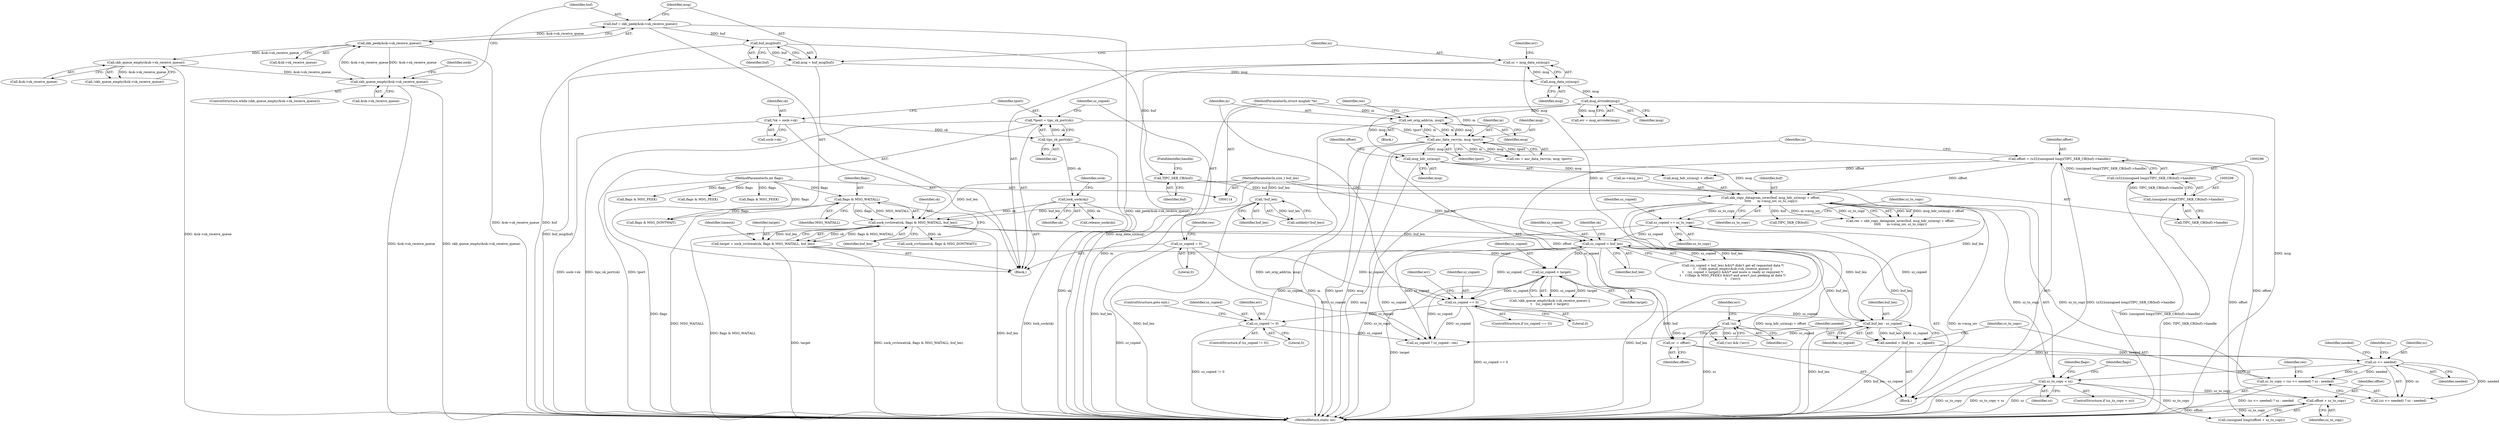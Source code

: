 digraph "0_linux_60085c3d009b0df252547adb336d1ccca5ce52ec_0@API" {
"1000356" [label="(Call,offset + sz_to_copy)"];
"1000293" [label="(Call,offset = (u32)(unsigned long)(TIPC_SKB_CB(buf)->handle))"];
"1000295" [label="(Call,(u32)(unsigned long)(TIPC_SKB_CB(buf)->handle))"];
"1000297" [label="(Call,(unsigned long)(TIPC_SKB_CB(buf)->handle))"];
"1000338" [label="(Call,sz_to_copy < sz)"];
"1000321" [label="(Call,skb_copy_datagram_iovec(buf, msg_hdr_sz(msg) + offset,\n\t\t\t\t\t      m->msg_iov, sz_to_copy))"];
"1000300" [label="(Call,TIPC_SKB_CB(buf))"];
"1000251" [label="(Call,buf_msg(buf))"];
"1000242" [label="(Call,buf = skb_peek(&sk->sk_receive_queue))"];
"1000244" [label="(Call,skb_peek(&sk->sk_receive_queue))"];
"1000198" [label="(Call,skb_queue_empty(&sk->sk_receive_queue))"];
"1000415" [label="(Call,skb_queue_empty(&sk->sk_receive_queue))"];
"1000324" [label="(Call,msg_hdr_sz(msg))"];
"1000259" [label="(Call,msg_errcode(msg))"];
"1000255" [label="(Call,msg_data_sz(msg))"];
"1000249" [label="(Call,msg = buf_msg(buf))"];
"1000281" [label="(Call,anc_data_recv(m, msg, tport))"];
"1000276" [label="(Call,set_orig_addr(m, msg))"];
"1000117" [label="(MethodParameterIn,struct msghdr *m)"];
"1000128" [label="(Call,*tport = tipc_sk_port(sk))"];
"1000130" [label="(Call,tipc_sk_port(sk))"];
"1000122" [label="(Call,*sk = sock->sk)"];
"1000311" [label="(Call,sz_to_copy = (sz <= needed) ? sz : needed)"];
"1000314" [label="(Call,sz <= needed)"];
"1000303" [label="(Call,sz -= offset)"];
"1000263" [label="(Call,!sz)"];
"1000253" [label="(Call,sz = msg_data_sz(msg))"];
"1000306" [label="(Call,needed = (buf_len - sz_copied))"];
"1000308" [label="(Call,buf_len - sz_copied)"];
"1000183" [label="(Call,sock_rcvlowat(sk, flags & MSG_WAITALL, buf_len))"];
"1000155" [label="(Call,lock_sock(sk))"];
"1000185" [label="(Call,flags & MSG_WAITALL)"];
"1000119" [label="(MethodParameterIn,int flags)"];
"1000150" [label="(Call,!buf_len)"];
"1000118" [label="(MethodParameterIn,size_t buf_len)"];
"1000409" [label="(Call,sz_copied < buf_len)"];
"1000363" [label="(Call,sz_copied != 0)"];
"1000272" [label="(Call,sz_copied == 0)"];
"1000140" [label="(Call,sz_copied = 0)"];
"1000420" [label="(Call,sz_copied < target)"];
"1000181" [label="(Call,target = sock_rcvlowat(sk, flags & MSG_WAITALL, buf_len))"];
"1000334" [label="(Call,sz_copied += sz_to_copy)"];
"1000408" [label="(Call,(sz_copied < buf_len) &&\t/* didn't get all requested data */\n\t    (!skb_queue_empty(&sk->sk_receive_queue) ||\n\t    (sz_copied < target)) &&\t/* and more is ready or required */\n\t    (!(flags & MSG_PEEK)) &&\t/* and aren't just peeking at data */\n\t    (!err))"];
"1000422" [label="(Identifier,target)"];
"1000242" [label="(Call,buf = skb_peek(&sk->sk_receive_queue))"];
"1000339" [label="(Identifier,sz_to_copy)"];
"1000322" [label="(Identifier,buf)"];
"1000327" [label="(Call,m->msg_iov)"];
"1000362" [label="(ControlStructure,if (sz_copied != 0))"];
"1000191" [label="(Call,sock_rcvtimeo(sk, flags & MSG_DONTWAIT))"];
"1000262" [label="(Call,(!sz) && (!err))"];
"1000319" [label="(Call,res = skb_copy_datagram_iovec(buf, msg_hdr_sz(msg) + offset,\n\t\t\t\t\t      m->msg_iov, sz_to_copy))"];
"1000257" [label="(Call,err = msg_errcode(msg))"];
"1000243" [label="(Identifier,buf)"];
"1000290" [label="(Identifier,err)"];
"1000439" [label="(MethodReturn,static int)"];
"1000253" [label="(Call,sz = msg_data_sz(msg))"];
"1000318" [label="(Identifier,needed)"];
"1000326" [label="(Identifier,offset)"];
"1000307" [label="(Identifier,needed)"];
"1000336" [label="(Identifier,sz_to_copy)"];
"1000117" [label="(MethodParameterIn,struct msghdr *m)"];
"1000282" [label="(Identifier,m)"];
"1000325" [label="(Identifier,msg)"];
"1000324" [label="(Call,msg_hdr_sz(msg))"];
"1000140" [label="(Call,sz_copied = 0)"];
"1000284" [label="(Identifier,tport)"];
"1000415" [label="(Call,skb_queue_empty(&sk->sk_receive_queue))"];
"1000302" [label="(FieldIdentifier,handle)"];
"1000274" [label="(Literal,0)"];
"1000156" [label="(Identifier,sk)"];
"1000309" [label="(Identifier,buf_len)"];
"1000299" [label="(Call,TIPC_SKB_CB(buf)->handle)"];
"1000130" [label="(Call,tipc_sk_port(sk))"];
"1000365" [label="(Literal,0)"];
"1000279" [label="(Call,res = anc_data_recv(m, msg, tport))"];
"1000283" [label="(Identifier,msg)"];
"1000185" [label="(Call,flags & MSG_WAITALL)"];
"1000245" [label="(Call,&sk->sk_receive_queue)"];
"1000181" [label="(Call,target = sock_rcvlowat(sk, flags & MSG_WAITALL, buf_len))"];
"1000414" [label="(Call,!skb_queue_empty(&sk->sk_receive_queue))"];
"1000119" [label="(MethodParameterIn,int flags)"];
"1000255" [label="(Call,msg_data_sz(msg))"];
"1000249" [label="(Call,msg = buf_msg(buf))"];
"1000387" [label="(Identifier,flags)"];
"1000129" [label="(Identifier,tport)"];
"1000291" [label="(Block,)"];
"1000187" [label="(Identifier,MSG_WAITALL)"];
"1000123" [label="(Identifier,sk)"];
"1000435" [label="(Call,sz_copied ? sz_copied : res)"];
"1000244" [label="(Call,skb_peek(&sk->sk_receive_queue))"];
"1000356" [label="(Call,offset + sz_to_copy)"];
"1000432" [label="(Call,release_sock(sk))"];
"1000146" [label="(Identifier,res)"];
"1000128" [label="(Call,*tport = tipc_sk_port(sk))"];
"1000308" [label="(Call,buf_len - sz_copied)"];
"1000276" [label="(Call,set_orig_addr(m, msg))"];
"1000190" [label="(Identifier,timeout)"];
"1000295" [label="(Call,(u32)(unsigned long)(TIPC_SKB_CB(buf)->handle))"];
"1000409" [label="(Call,sz_copied < buf_len)"];
"1000122" [label="(Call,*sk = sock->sk)"];
"1000320" [label="(Identifier,res)"];
"1000301" [label="(Identifier,buf)"];
"1000149" [label="(Call,unlikely(!buf_len))"];
"1000418" [label="(Identifier,sk)"];
"1000182" [label="(Identifier,target)"];
"1000345" [label="(Identifier,flags)"];
"1000184" [label="(Identifier,sk)"];
"1000335" [label="(Identifier,sz_copied)"];
"1000425" [label="(Call,flags & MSG_PEEK)"];
"1000358" [label="(Identifier,sz_to_copy)"];
"1000183" [label="(Call,sock_rcvlowat(sk, flags & MSG_WAITALL, buf_len))"];
"1000304" [label="(Identifier,sz)"];
"1000338" [label="(Call,sz_to_copy < sz)"];
"1000266" [label="(Identifier,err)"];
"1000263" [label="(Call,!sz)"];
"1000264" [label="(Identifier,sz)"];
"1000281" [label="(Call,anc_data_recv(m, msg, tport))"];
"1000278" [label="(Identifier,msg)"];
"1000259" [label="(Call,msg_errcode(msg))"];
"1000420" [label="(Call,sz_copied < target)"];
"1000411" [label="(Identifier,buf_len)"];
"1000340" [label="(Identifier,sz)"];
"1000354" [label="(Call,(unsigned long)(offset + sz_to_copy))"];
"1000198" [label="(Call,skb_queue_empty(&sk->sk_receive_queue))"];
"1000311" [label="(Call,sz_to_copy = (sz <= needed) ? sz : needed)"];
"1000421" [label="(Identifier,sz_copied)"];
"1000120" [label="(Block,)"];
"1000258" [label="(Identifier,err)"];
"1000186" [label="(Identifier,flags)"];
"1000305" [label="(Identifier,offset)"];
"1000151" [label="(Identifier,buf_len)"];
"1000131" [label="(Identifier,sk)"];
"1000207" [label="(Identifier,sock)"];
"1000260" [label="(Identifier,msg)"];
"1000250" [label="(Identifier,msg)"];
"1000197" [label="(ControlStructure,while (skb_queue_empty(&sk->sk_receive_queue)))"];
"1000273" [label="(Identifier,sz_copied)"];
"1000199" [label="(Call,&sk->sk_receive_queue)"];
"1000364" [label="(Identifier,sz_copied)"];
"1000297" [label="(Call,(unsigned long)(TIPC_SKB_CB(buf)->handle))"];
"1000357" [label="(Identifier,offset)"];
"1000277" [label="(Identifier,m)"];
"1000370" [label="(Identifier,err)"];
"1000323" [label="(Call,msg_hdr_sz(msg) + offset)"];
"1000252" [label="(Identifier,buf)"];
"1000141" [label="(Identifier,sz_copied)"];
"1000410" [label="(Identifier,sz_copied)"];
"1000303" [label="(Call,sz -= offset)"];
"1000150" [label="(Call,!buf_len)"];
"1000337" [label="(ControlStructure,if (sz_to_copy < sz))"];
"1000162" [label="(Identifier,sock)"];
"1000312" [label="(Identifier,sz_to_copy)"];
"1000317" [label="(Identifier,sz)"];
"1000386" [label="(Call,flags & MSG_PEEK)"];
"1000271" [label="(ControlStructure,if (sz_copied == 0))"];
"1000124" [label="(Call,sock->sk)"];
"1000344" [label="(Call,flags & MSG_PEEK)"];
"1000256" [label="(Identifier,msg)"];
"1000280" [label="(Identifier,res)"];
"1000330" [label="(Identifier,sz_to_copy)"];
"1000254" [label="(Identifier,sz)"];
"1000155" [label="(Call,lock_sock(sk))"];
"1000306" [label="(Call,needed = (buf_len - sz_copied))"];
"1000313" [label="(Call,(sz <= needed) ? sz : needed)"];
"1000272" [label="(Call,sz_copied == 0)"];
"1000188" [label="(Identifier,buf_len)"];
"1000315" [label="(Identifier,sz)"];
"1000349" [label="(Call,TIPC_SKB_CB(buf))"];
"1000416" [label="(Call,&sk->sk_receive_queue)"];
"1000142" [label="(Literal,0)"];
"1000300" [label="(Call,TIPC_SKB_CB(buf))"];
"1000316" [label="(Identifier,needed)"];
"1000193" [label="(Call,flags & MSG_DONTWAIT)"];
"1000293" [label="(Call,offset = (u32)(unsigned long)(TIPC_SKB_CB(buf)->handle))"];
"1000363" [label="(Call,sz_copied != 0)"];
"1000294" [label="(Identifier,offset)"];
"1000334" [label="(Call,sz_copied += sz_to_copy)"];
"1000275" [label="(Block,)"];
"1000251" [label="(Call,buf_msg(buf))"];
"1000314" [label="(Call,sz <= needed)"];
"1000310" [label="(Identifier,sz_copied)"];
"1000321" [label="(Call,skb_copy_datagram_iovec(buf, msg_hdr_sz(msg) + offset,\n\t\t\t\t\t      m->msg_iov, sz_to_copy))"];
"1000118" [label="(MethodParameterIn,size_t buf_len)"];
"1000366" [label="(ControlStructure,goto exit;)"];
"1000413" [label="(Call,!skb_queue_empty(&sk->sk_receive_queue) ||\n\t    (sz_copied < target))"];
"1000356" -> "1000354"  [label="AST: "];
"1000356" -> "1000358"  [label="CFG: "];
"1000357" -> "1000356"  [label="AST: "];
"1000358" -> "1000356"  [label="AST: "];
"1000354" -> "1000356"  [label="CFG: "];
"1000356" -> "1000439"  [label="DDG: offset"];
"1000356" -> "1000439"  [label="DDG: sz_to_copy"];
"1000293" -> "1000356"  [label="DDG: offset"];
"1000338" -> "1000356"  [label="DDG: sz_to_copy"];
"1000293" -> "1000291"  [label="AST: "];
"1000293" -> "1000295"  [label="CFG: "];
"1000294" -> "1000293"  [label="AST: "];
"1000295" -> "1000293"  [label="AST: "];
"1000304" -> "1000293"  [label="CFG: "];
"1000293" -> "1000439"  [label="DDG: (u32)(unsigned long)(TIPC_SKB_CB(buf)->handle)"];
"1000295" -> "1000293"  [label="DDG: (unsigned long)(TIPC_SKB_CB(buf)->handle)"];
"1000293" -> "1000303"  [label="DDG: offset"];
"1000293" -> "1000321"  [label="DDG: offset"];
"1000293" -> "1000323"  [label="DDG: offset"];
"1000293" -> "1000354"  [label="DDG: offset"];
"1000295" -> "1000297"  [label="CFG: "];
"1000296" -> "1000295"  [label="AST: "];
"1000297" -> "1000295"  [label="AST: "];
"1000295" -> "1000439"  [label="DDG: (unsigned long)(TIPC_SKB_CB(buf)->handle)"];
"1000297" -> "1000295"  [label="DDG: TIPC_SKB_CB(buf)->handle"];
"1000297" -> "1000299"  [label="CFG: "];
"1000298" -> "1000297"  [label="AST: "];
"1000299" -> "1000297"  [label="AST: "];
"1000297" -> "1000439"  [label="DDG: TIPC_SKB_CB(buf)->handle"];
"1000338" -> "1000337"  [label="AST: "];
"1000338" -> "1000340"  [label="CFG: "];
"1000339" -> "1000338"  [label="AST: "];
"1000340" -> "1000338"  [label="AST: "];
"1000345" -> "1000338"  [label="CFG: "];
"1000387" -> "1000338"  [label="CFG: "];
"1000338" -> "1000439"  [label="DDG: sz_to_copy"];
"1000338" -> "1000439"  [label="DDG: sz_to_copy < sz"];
"1000338" -> "1000439"  [label="DDG: sz"];
"1000321" -> "1000338"  [label="DDG: sz_to_copy"];
"1000314" -> "1000338"  [label="DDG: sz"];
"1000338" -> "1000354"  [label="DDG: sz_to_copy"];
"1000321" -> "1000319"  [label="AST: "];
"1000321" -> "1000330"  [label="CFG: "];
"1000322" -> "1000321"  [label="AST: "];
"1000323" -> "1000321"  [label="AST: "];
"1000327" -> "1000321"  [label="AST: "];
"1000330" -> "1000321"  [label="AST: "];
"1000319" -> "1000321"  [label="CFG: "];
"1000321" -> "1000439"  [label="DDG: sz_to_copy"];
"1000321" -> "1000439"  [label="DDG: buf"];
"1000321" -> "1000439"  [label="DDG: msg_hdr_sz(msg) + offset"];
"1000321" -> "1000439"  [label="DDG: m->msg_iov"];
"1000321" -> "1000319"  [label="DDG: buf"];
"1000321" -> "1000319"  [label="DDG: msg_hdr_sz(msg) + offset"];
"1000321" -> "1000319"  [label="DDG: m->msg_iov"];
"1000321" -> "1000319"  [label="DDG: sz_to_copy"];
"1000300" -> "1000321"  [label="DDG: buf"];
"1000324" -> "1000321"  [label="DDG: msg"];
"1000311" -> "1000321"  [label="DDG: sz_to_copy"];
"1000321" -> "1000334"  [label="DDG: sz_to_copy"];
"1000321" -> "1000349"  [label="DDG: buf"];
"1000300" -> "1000299"  [label="AST: "];
"1000300" -> "1000301"  [label="CFG: "];
"1000301" -> "1000300"  [label="AST: "];
"1000302" -> "1000300"  [label="CFG: "];
"1000251" -> "1000300"  [label="DDG: buf"];
"1000251" -> "1000249"  [label="AST: "];
"1000251" -> "1000252"  [label="CFG: "];
"1000252" -> "1000251"  [label="AST: "];
"1000249" -> "1000251"  [label="CFG: "];
"1000251" -> "1000439"  [label="DDG: buf"];
"1000251" -> "1000249"  [label="DDG: buf"];
"1000242" -> "1000251"  [label="DDG: buf"];
"1000242" -> "1000120"  [label="AST: "];
"1000242" -> "1000244"  [label="CFG: "];
"1000243" -> "1000242"  [label="AST: "];
"1000244" -> "1000242"  [label="AST: "];
"1000250" -> "1000242"  [label="CFG: "];
"1000242" -> "1000439"  [label="DDG: skb_peek(&sk->sk_receive_queue)"];
"1000244" -> "1000242"  [label="DDG: &sk->sk_receive_queue"];
"1000244" -> "1000245"  [label="CFG: "];
"1000245" -> "1000244"  [label="AST: "];
"1000244" -> "1000439"  [label="DDG: &sk->sk_receive_queue"];
"1000244" -> "1000198"  [label="DDG: &sk->sk_receive_queue"];
"1000198" -> "1000244"  [label="DDG: &sk->sk_receive_queue"];
"1000244" -> "1000415"  [label="DDG: &sk->sk_receive_queue"];
"1000198" -> "1000197"  [label="AST: "];
"1000198" -> "1000199"  [label="CFG: "];
"1000199" -> "1000198"  [label="AST: "];
"1000207" -> "1000198"  [label="CFG: "];
"1000243" -> "1000198"  [label="CFG: "];
"1000198" -> "1000439"  [label="DDG: &sk->sk_receive_queue"];
"1000198" -> "1000439"  [label="DDG: skb_queue_empty(&sk->sk_receive_queue)"];
"1000415" -> "1000198"  [label="DDG: &sk->sk_receive_queue"];
"1000415" -> "1000414"  [label="AST: "];
"1000415" -> "1000416"  [label="CFG: "];
"1000416" -> "1000415"  [label="AST: "];
"1000414" -> "1000415"  [label="CFG: "];
"1000415" -> "1000439"  [label="DDG: &sk->sk_receive_queue"];
"1000415" -> "1000414"  [label="DDG: &sk->sk_receive_queue"];
"1000324" -> "1000323"  [label="AST: "];
"1000324" -> "1000325"  [label="CFG: "];
"1000325" -> "1000324"  [label="AST: "];
"1000326" -> "1000324"  [label="CFG: "];
"1000324" -> "1000439"  [label="DDG: msg"];
"1000324" -> "1000323"  [label="DDG: msg"];
"1000259" -> "1000324"  [label="DDG: msg"];
"1000281" -> "1000324"  [label="DDG: msg"];
"1000259" -> "1000257"  [label="AST: "];
"1000259" -> "1000260"  [label="CFG: "];
"1000260" -> "1000259"  [label="AST: "];
"1000257" -> "1000259"  [label="CFG: "];
"1000259" -> "1000439"  [label="DDG: msg"];
"1000259" -> "1000257"  [label="DDG: msg"];
"1000255" -> "1000259"  [label="DDG: msg"];
"1000259" -> "1000276"  [label="DDG: msg"];
"1000255" -> "1000253"  [label="AST: "];
"1000255" -> "1000256"  [label="CFG: "];
"1000256" -> "1000255"  [label="AST: "];
"1000253" -> "1000255"  [label="CFG: "];
"1000255" -> "1000253"  [label="DDG: msg"];
"1000249" -> "1000255"  [label="DDG: msg"];
"1000249" -> "1000120"  [label="AST: "];
"1000250" -> "1000249"  [label="AST: "];
"1000254" -> "1000249"  [label="CFG: "];
"1000249" -> "1000439"  [label="DDG: buf_msg(buf)"];
"1000281" -> "1000279"  [label="AST: "];
"1000281" -> "1000284"  [label="CFG: "];
"1000282" -> "1000281"  [label="AST: "];
"1000283" -> "1000281"  [label="AST: "];
"1000284" -> "1000281"  [label="AST: "];
"1000279" -> "1000281"  [label="CFG: "];
"1000281" -> "1000439"  [label="DDG: m"];
"1000281" -> "1000439"  [label="DDG: tport"];
"1000281" -> "1000439"  [label="DDG: msg"];
"1000281" -> "1000276"  [label="DDG: m"];
"1000281" -> "1000279"  [label="DDG: m"];
"1000281" -> "1000279"  [label="DDG: msg"];
"1000281" -> "1000279"  [label="DDG: tport"];
"1000276" -> "1000281"  [label="DDG: m"];
"1000276" -> "1000281"  [label="DDG: msg"];
"1000117" -> "1000281"  [label="DDG: m"];
"1000128" -> "1000281"  [label="DDG: tport"];
"1000276" -> "1000275"  [label="AST: "];
"1000276" -> "1000278"  [label="CFG: "];
"1000277" -> "1000276"  [label="AST: "];
"1000278" -> "1000276"  [label="AST: "];
"1000280" -> "1000276"  [label="CFG: "];
"1000276" -> "1000439"  [label="DDG: set_orig_addr(m, msg)"];
"1000117" -> "1000276"  [label="DDG: m"];
"1000117" -> "1000114"  [label="AST: "];
"1000117" -> "1000439"  [label="DDG: m"];
"1000128" -> "1000120"  [label="AST: "];
"1000128" -> "1000130"  [label="CFG: "];
"1000129" -> "1000128"  [label="AST: "];
"1000130" -> "1000128"  [label="AST: "];
"1000141" -> "1000128"  [label="CFG: "];
"1000128" -> "1000439"  [label="DDG: tipc_sk_port(sk)"];
"1000128" -> "1000439"  [label="DDG: tport"];
"1000130" -> "1000128"  [label="DDG: sk"];
"1000130" -> "1000131"  [label="CFG: "];
"1000131" -> "1000130"  [label="AST: "];
"1000130" -> "1000439"  [label="DDG: sk"];
"1000122" -> "1000130"  [label="DDG: sk"];
"1000130" -> "1000155"  [label="DDG: sk"];
"1000122" -> "1000120"  [label="AST: "];
"1000122" -> "1000124"  [label="CFG: "];
"1000123" -> "1000122"  [label="AST: "];
"1000124" -> "1000122"  [label="AST: "];
"1000129" -> "1000122"  [label="CFG: "];
"1000122" -> "1000439"  [label="DDG: sock->sk"];
"1000311" -> "1000291"  [label="AST: "];
"1000311" -> "1000313"  [label="CFG: "];
"1000312" -> "1000311"  [label="AST: "];
"1000313" -> "1000311"  [label="AST: "];
"1000320" -> "1000311"  [label="CFG: "];
"1000311" -> "1000439"  [label="DDG: (sz <= needed) ? sz : needed"];
"1000314" -> "1000311"  [label="DDG: sz"];
"1000314" -> "1000311"  [label="DDG: needed"];
"1000314" -> "1000313"  [label="AST: "];
"1000314" -> "1000316"  [label="CFG: "];
"1000315" -> "1000314"  [label="AST: "];
"1000316" -> "1000314"  [label="AST: "];
"1000317" -> "1000314"  [label="CFG: "];
"1000318" -> "1000314"  [label="CFG: "];
"1000303" -> "1000314"  [label="DDG: sz"];
"1000306" -> "1000314"  [label="DDG: needed"];
"1000314" -> "1000313"  [label="DDG: sz"];
"1000314" -> "1000313"  [label="DDG: needed"];
"1000303" -> "1000291"  [label="AST: "];
"1000303" -> "1000305"  [label="CFG: "];
"1000304" -> "1000303"  [label="AST: "];
"1000305" -> "1000303"  [label="AST: "];
"1000307" -> "1000303"  [label="CFG: "];
"1000263" -> "1000303"  [label="DDG: sz"];
"1000263" -> "1000262"  [label="AST: "];
"1000263" -> "1000264"  [label="CFG: "];
"1000264" -> "1000263"  [label="AST: "];
"1000266" -> "1000263"  [label="CFG: "];
"1000262" -> "1000263"  [label="CFG: "];
"1000263" -> "1000439"  [label="DDG: sz"];
"1000263" -> "1000262"  [label="DDG: sz"];
"1000253" -> "1000263"  [label="DDG: sz"];
"1000253" -> "1000120"  [label="AST: "];
"1000254" -> "1000253"  [label="AST: "];
"1000258" -> "1000253"  [label="CFG: "];
"1000253" -> "1000439"  [label="DDG: msg_data_sz(msg)"];
"1000306" -> "1000291"  [label="AST: "];
"1000306" -> "1000308"  [label="CFG: "];
"1000307" -> "1000306"  [label="AST: "];
"1000308" -> "1000306"  [label="AST: "];
"1000312" -> "1000306"  [label="CFG: "];
"1000306" -> "1000439"  [label="DDG: buf_len - sz_copied"];
"1000308" -> "1000306"  [label="DDG: buf_len"];
"1000308" -> "1000306"  [label="DDG: sz_copied"];
"1000308" -> "1000310"  [label="CFG: "];
"1000309" -> "1000308"  [label="AST: "];
"1000310" -> "1000308"  [label="AST: "];
"1000308" -> "1000439"  [label="DDG: buf_len"];
"1000183" -> "1000308"  [label="DDG: buf_len"];
"1000409" -> "1000308"  [label="DDG: buf_len"];
"1000118" -> "1000308"  [label="DDG: buf_len"];
"1000272" -> "1000308"  [label="DDG: sz_copied"];
"1000308" -> "1000334"  [label="DDG: sz_copied"];
"1000308" -> "1000409"  [label="DDG: buf_len"];
"1000308" -> "1000435"  [label="DDG: sz_copied"];
"1000183" -> "1000181"  [label="AST: "];
"1000183" -> "1000188"  [label="CFG: "];
"1000184" -> "1000183"  [label="AST: "];
"1000185" -> "1000183"  [label="AST: "];
"1000188" -> "1000183"  [label="AST: "];
"1000181" -> "1000183"  [label="CFG: "];
"1000183" -> "1000439"  [label="DDG: buf_len"];
"1000183" -> "1000439"  [label="DDG: flags & MSG_WAITALL"];
"1000183" -> "1000181"  [label="DDG: sk"];
"1000183" -> "1000181"  [label="DDG: flags & MSG_WAITALL"];
"1000183" -> "1000181"  [label="DDG: buf_len"];
"1000155" -> "1000183"  [label="DDG: sk"];
"1000185" -> "1000183"  [label="DDG: flags"];
"1000185" -> "1000183"  [label="DDG: MSG_WAITALL"];
"1000150" -> "1000183"  [label="DDG: buf_len"];
"1000118" -> "1000183"  [label="DDG: buf_len"];
"1000183" -> "1000191"  [label="DDG: sk"];
"1000183" -> "1000409"  [label="DDG: buf_len"];
"1000155" -> "1000120"  [label="AST: "];
"1000155" -> "1000156"  [label="CFG: "];
"1000156" -> "1000155"  [label="AST: "];
"1000162" -> "1000155"  [label="CFG: "];
"1000155" -> "1000439"  [label="DDG: lock_sock(sk)"];
"1000155" -> "1000432"  [label="DDG: sk"];
"1000185" -> "1000187"  [label="CFG: "];
"1000186" -> "1000185"  [label="AST: "];
"1000187" -> "1000185"  [label="AST: "];
"1000188" -> "1000185"  [label="CFG: "];
"1000185" -> "1000439"  [label="DDG: MSG_WAITALL"];
"1000119" -> "1000185"  [label="DDG: flags"];
"1000185" -> "1000193"  [label="DDG: flags"];
"1000119" -> "1000114"  [label="AST: "];
"1000119" -> "1000439"  [label="DDG: flags"];
"1000119" -> "1000193"  [label="DDG: flags"];
"1000119" -> "1000344"  [label="DDG: flags"];
"1000119" -> "1000386"  [label="DDG: flags"];
"1000119" -> "1000425"  [label="DDG: flags"];
"1000150" -> "1000149"  [label="AST: "];
"1000150" -> "1000151"  [label="CFG: "];
"1000151" -> "1000150"  [label="AST: "];
"1000149" -> "1000150"  [label="CFG: "];
"1000150" -> "1000439"  [label="DDG: buf_len"];
"1000150" -> "1000149"  [label="DDG: buf_len"];
"1000118" -> "1000150"  [label="DDG: buf_len"];
"1000118" -> "1000114"  [label="AST: "];
"1000118" -> "1000439"  [label="DDG: buf_len"];
"1000118" -> "1000409"  [label="DDG: buf_len"];
"1000409" -> "1000408"  [label="AST: "];
"1000409" -> "1000411"  [label="CFG: "];
"1000410" -> "1000409"  [label="AST: "];
"1000411" -> "1000409"  [label="AST: "];
"1000418" -> "1000409"  [label="CFG: "];
"1000408" -> "1000409"  [label="CFG: "];
"1000409" -> "1000439"  [label="DDG: buf_len"];
"1000409" -> "1000272"  [label="DDG: sz_copied"];
"1000409" -> "1000408"  [label="DDG: sz_copied"];
"1000409" -> "1000408"  [label="DDG: buf_len"];
"1000363" -> "1000409"  [label="DDG: sz_copied"];
"1000334" -> "1000409"  [label="DDG: sz_copied"];
"1000409" -> "1000420"  [label="DDG: sz_copied"];
"1000409" -> "1000435"  [label="DDG: sz_copied"];
"1000363" -> "1000362"  [label="AST: "];
"1000363" -> "1000365"  [label="CFG: "];
"1000364" -> "1000363"  [label="AST: "];
"1000365" -> "1000363"  [label="AST: "];
"1000366" -> "1000363"  [label="CFG: "];
"1000370" -> "1000363"  [label="CFG: "];
"1000363" -> "1000439"  [label="DDG: sz_copied != 0"];
"1000272" -> "1000363"  [label="DDG: sz_copied"];
"1000363" -> "1000435"  [label="DDG: sz_copied"];
"1000272" -> "1000271"  [label="AST: "];
"1000272" -> "1000274"  [label="CFG: "];
"1000273" -> "1000272"  [label="AST: "];
"1000274" -> "1000272"  [label="AST: "];
"1000277" -> "1000272"  [label="CFG: "];
"1000290" -> "1000272"  [label="CFG: "];
"1000272" -> "1000439"  [label="DDG: sz_copied == 0"];
"1000140" -> "1000272"  [label="DDG: sz_copied"];
"1000420" -> "1000272"  [label="DDG: sz_copied"];
"1000272" -> "1000435"  [label="DDG: sz_copied"];
"1000140" -> "1000120"  [label="AST: "];
"1000140" -> "1000142"  [label="CFG: "];
"1000141" -> "1000140"  [label="AST: "];
"1000142" -> "1000140"  [label="AST: "];
"1000146" -> "1000140"  [label="CFG: "];
"1000140" -> "1000439"  [label="DDG: sz_copied"];
"1000140" -> "1000435"  [label="DDG: sz_copied"];
"1000420" -> "1000413"  [label="AST: "];
"1000420" -> "1000422"  [label="CFG: "];
"1000421" -> "1000420"  [label="AST: "];
"1000422" -> "1000420"  [label="AST: "];
"1000413" -> "1000420"  [label="CFG: "];
"1000420" -> "1000439"  [label="DDG: target"];
"1000420" -> "1000413"  [label="DDG: sz_copied"];
"1000420" -> "1000413"  [label="DDG: target"];
"1000181" -> "1000420"  [label="DDG: target"];
"1000420" -> "1000435"  [label="DDG: sz_copied"];
"1000181" -> "1000120"  [label="AST: "];
"1000182" -> "1000181"  [label="AST: "];
"1000190" -> "1000181"  [label="CFG: "];
"1000181" -> "1000439"  [label="DDG: target"];
"1000181" -> "1000439"  [label="DDG: sock_rcvlowat(sk, flags & MSG_WAITALL, buf_len)"];
"1000334" -> "1000291"  [label="AST: "];
"1000334" -> "1000336"  [label="CFG: "];
"1000335" -> "1000334"  [label="AST: "];
"1000336" -> "1000334"  [label="AST: "];
"1000339" -> "1000334"  [label="CFG: "];
"1000334" -> "1000435"  [label="DDG: sz_copied"];
}

